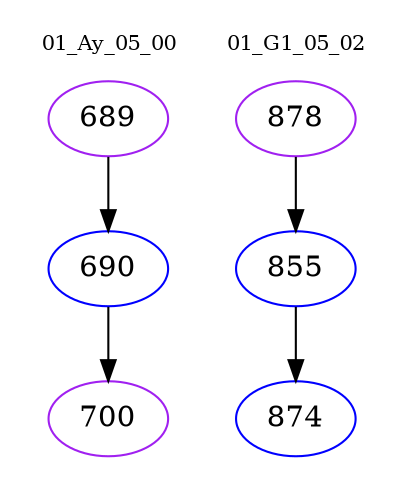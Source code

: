 digraph{
subgraph cluster_0 {
color = white
label = "01_Ay_05_00";
fontsize=10;
T0_689 [label="689", color="purple"]
T0_689 -> T0_690 [color="black"]
T0_690 [label="690", color="blue"]
T0_690 -> T0_700 [color="black"]
T0_700 [label="700", color="purple"]
}
subgraph cluster_1 {
color = white
label = "01_G1_05_02";
fontsize=10;
T1_878 [label="878", color="purple"]
T1_878 -> T1_855 [color="black"]
T1_855 [label="855", color="blue"]
T1_855 -> T1_874 [color="black"]
T1_874 [label="874", color="blue"]
}
}
